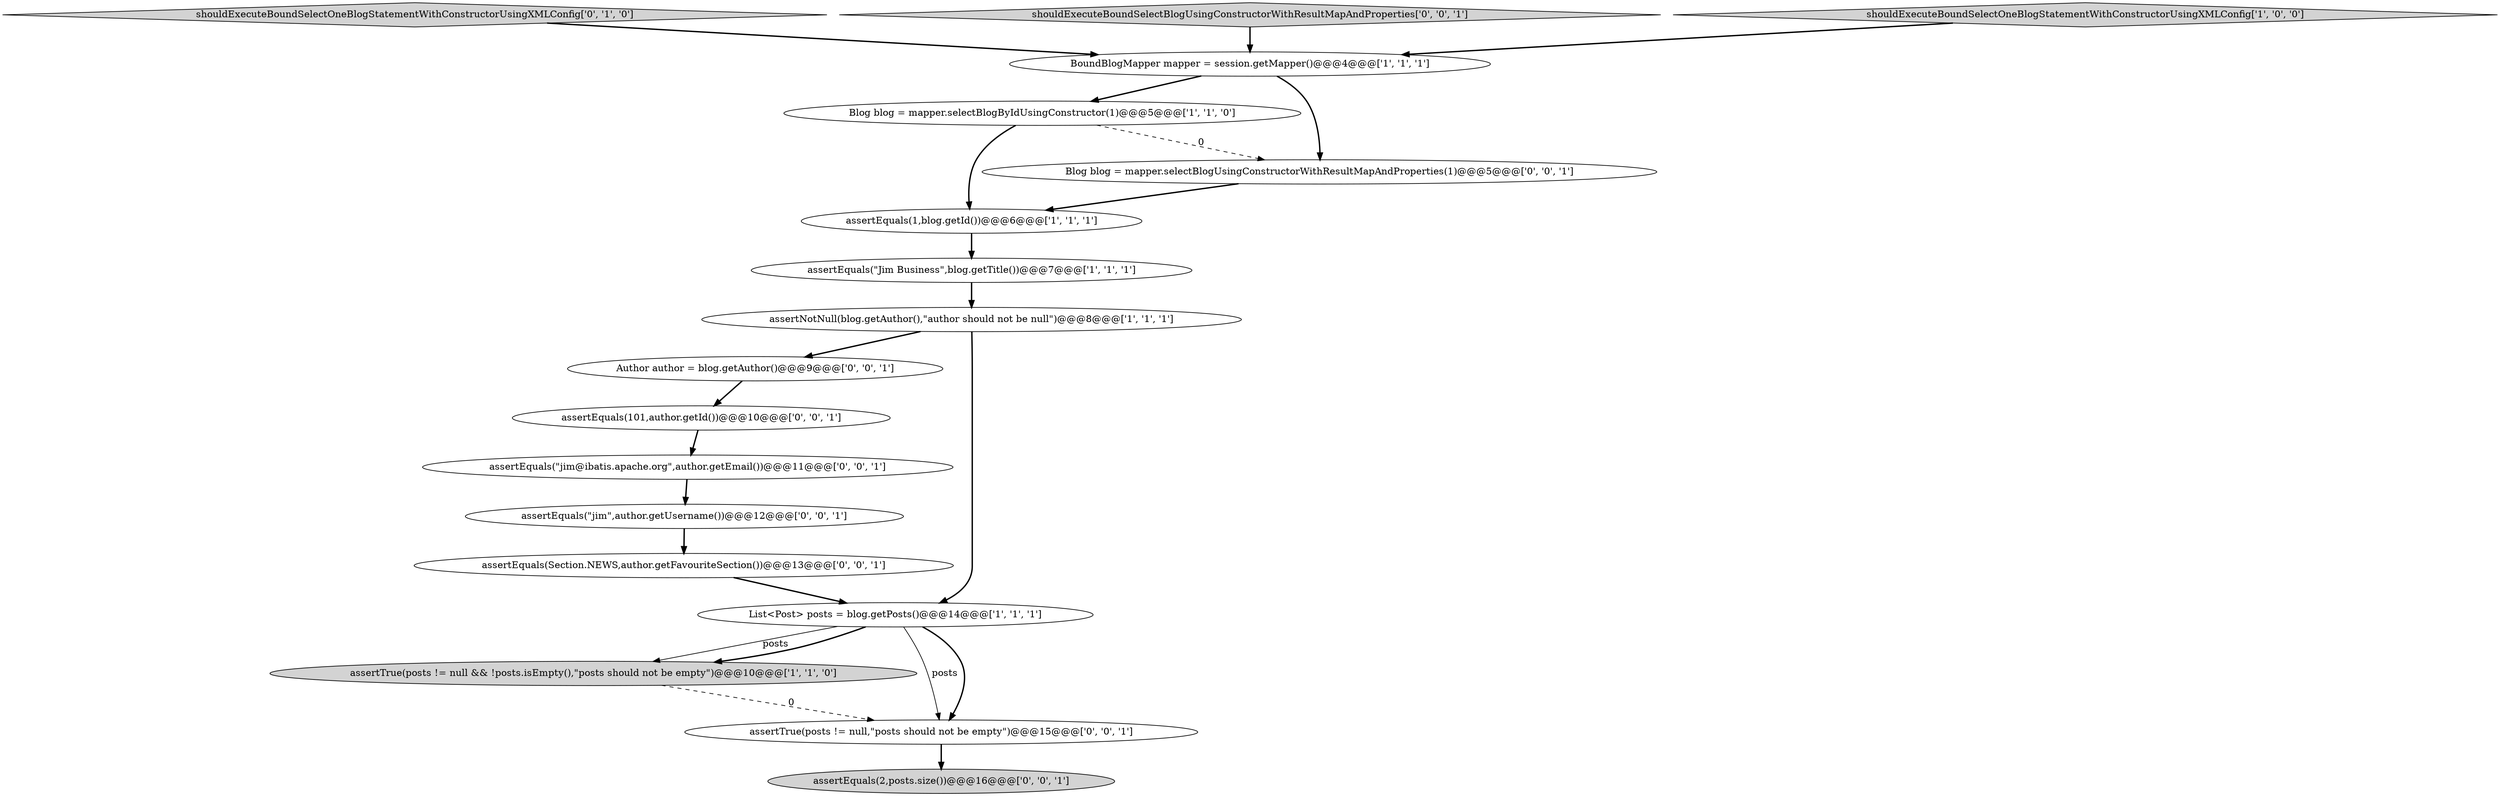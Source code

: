 digraph {
1 [style = filled, label = "Blog blog = mapper.selectBlogByIdUsingConstructor(1)@@@5@@@['1', '1', '0']", fillcolor = white, shape = ellipse image = "AAA0AAABBB1BBB"];
8 [style = filled, label = "shouldExecuteBoundSelectOneBlogStatementWithConstructorUsingXMLConfig['0', '1', '0']", fillcolor = lightgray, shape = diamond image = "AAA0AAABBB2BBB"];
10 [style = filled, label = "assertEquals(2,posts.size())@@@16@@@['0', '0', '1']", fillcolor = lightgray, shape = ellipse image = "AAA0AAABBB3BBB"];
11 [style = filled, label = "Author author = blog.getAuthor()@@@9@@@['0', '0', '1']", fillcolor = white, shape = ellipse image = "AAA0AAABBB3BBB"];
14 [style = filled, label = "assertEquals(\"jim@ibatis.apache.org\",author.getEmail())@@@11@@@['0', '0', '1']", fillcolor = white, shape = ellipse image = "AAA0AAABBB3BBB"];
4 [style = filled, label = "assertNotNull(blog.getAuthor(),\"author should not be null\")@@@8@@@['1', '1', '1']", fillcolor = white, shape = ellipse image = "AAA0AAABBB1BBB"];
17 [style = filled, label = "shouldExecuteBoundSelectBlogUsingConstructorWithResultMapAndProperties['0', '0', '1']", fillcolor = lightgray, shape = diamond image = "AAA0AAABBB3BBB"];
5 [style = filled, label = "BoundBlogMapper mapper = session.getMapper()@@@4@@@['1', '1', '1']", fillcolor = white, shape = ellipse image = "AAA0AAABBB1BBB"];
0 [style = filled, label = "assertTrue(posts != null && !posts.isEmpty(),\"posts should not be empty\")@@@10@@@['1', '1', '0']", fillcolor = lightgray, shape = ellipse image = "AAA0AAABBB1BBB"];
2 [style = filled, label = "List<Post> posts = blog.getPosts()@@@14@@@['1', '1', '1']", fillcolor = white, shape = ellipse image = "AAA0AAABBB1BBB"];
6 [style = filled, label = "shouldExecuteBoundSelectOneBlogStatementWithConstructorUsingXMLConfig['1', '0', '0']", fillcolor = lightgray, shape = diamond image = "AAA0AAABBB1BBB"];
7 [style = filled, label = "assertEquals(\"Jim Business\",blog.getTitle())@@@7@@@['1', '1', '1']", fillcolor = white, shape = ellipse image = "AAA0AAABBB1BBB"];
3 [style = filled, label = "assertEquals(1,blog.getId())@@@6@@@['1', '1', '1']", fillcolor = white, shape = ellipse image = "AAA0AAABBB1BBB"];
13 [style = filled, label = "assertEquals(101,author.getId())@@@10@@@['0', '0', '1']", fillcolor = white, shape = ellipse image = "AAA0AAABBB3BBB"];
15 [style = filled, label = "Blog blog = mapper.selectBlogUsingConstructorWithResultMapAndProperties(1)@@@5@@@['0', '0', '1']", fillcolor = white, shape = ellipse image = "AAA0AAABBB3BBB"];
16 [style = filled, label = "assertEquals(Section.NEWS,author.getFavouriteSection())@@@13@@@['0', '0', '1']", fillcolor = white, shape = ellipse image = "AAA0AAABBB3BBB"];
9 [style = filled, label = "assertEquals(\"jim\",author.getUsername())@@@12@@@['0', '0', '1']", fillcolor = white, shape = ellipse image = "AAA0AAABBB3BBB"];
12 [style = filled, label = "assertTrue(posts != null,\"posts should not be empty\")@@@15@@@['0', '0', '1']", fillcolor = white, shape = ellipse image = "AAA0AAABBB3BBB"];
2->12 [style = solid, label="posts"];
8->5 [style = bold, label=""];
9->16 [style = bold, label=""];
4->11 [style = bold, label=""];
5->1 [style = bold, label=""];
14->9 [style = bold, label=""];
2->0 [style = solid, label="posts"];
3->7 [style = bold, label=""];
4->2 [style = bold, label=""];
16->2 [style = bold, label=""];
12->10 [style = bold, label=""];
1->3 [style = bold, label=""];
7->4 [style = bold, label=""];
11->13 [style = bold, label=""];
6->5 [style = bold, label=""];
1->15 [style = dashed, label="0"];
15->3 [style = bold, label=""];
2->0 [style = bold, label=""];
13->14 [style = bold, label=""];
17->5 [style = bold, label=""];
2->12 [style = bold, label=""];
5->15 [style = bold, label=""];
0->12 [style = dashed, label="0"];
}
